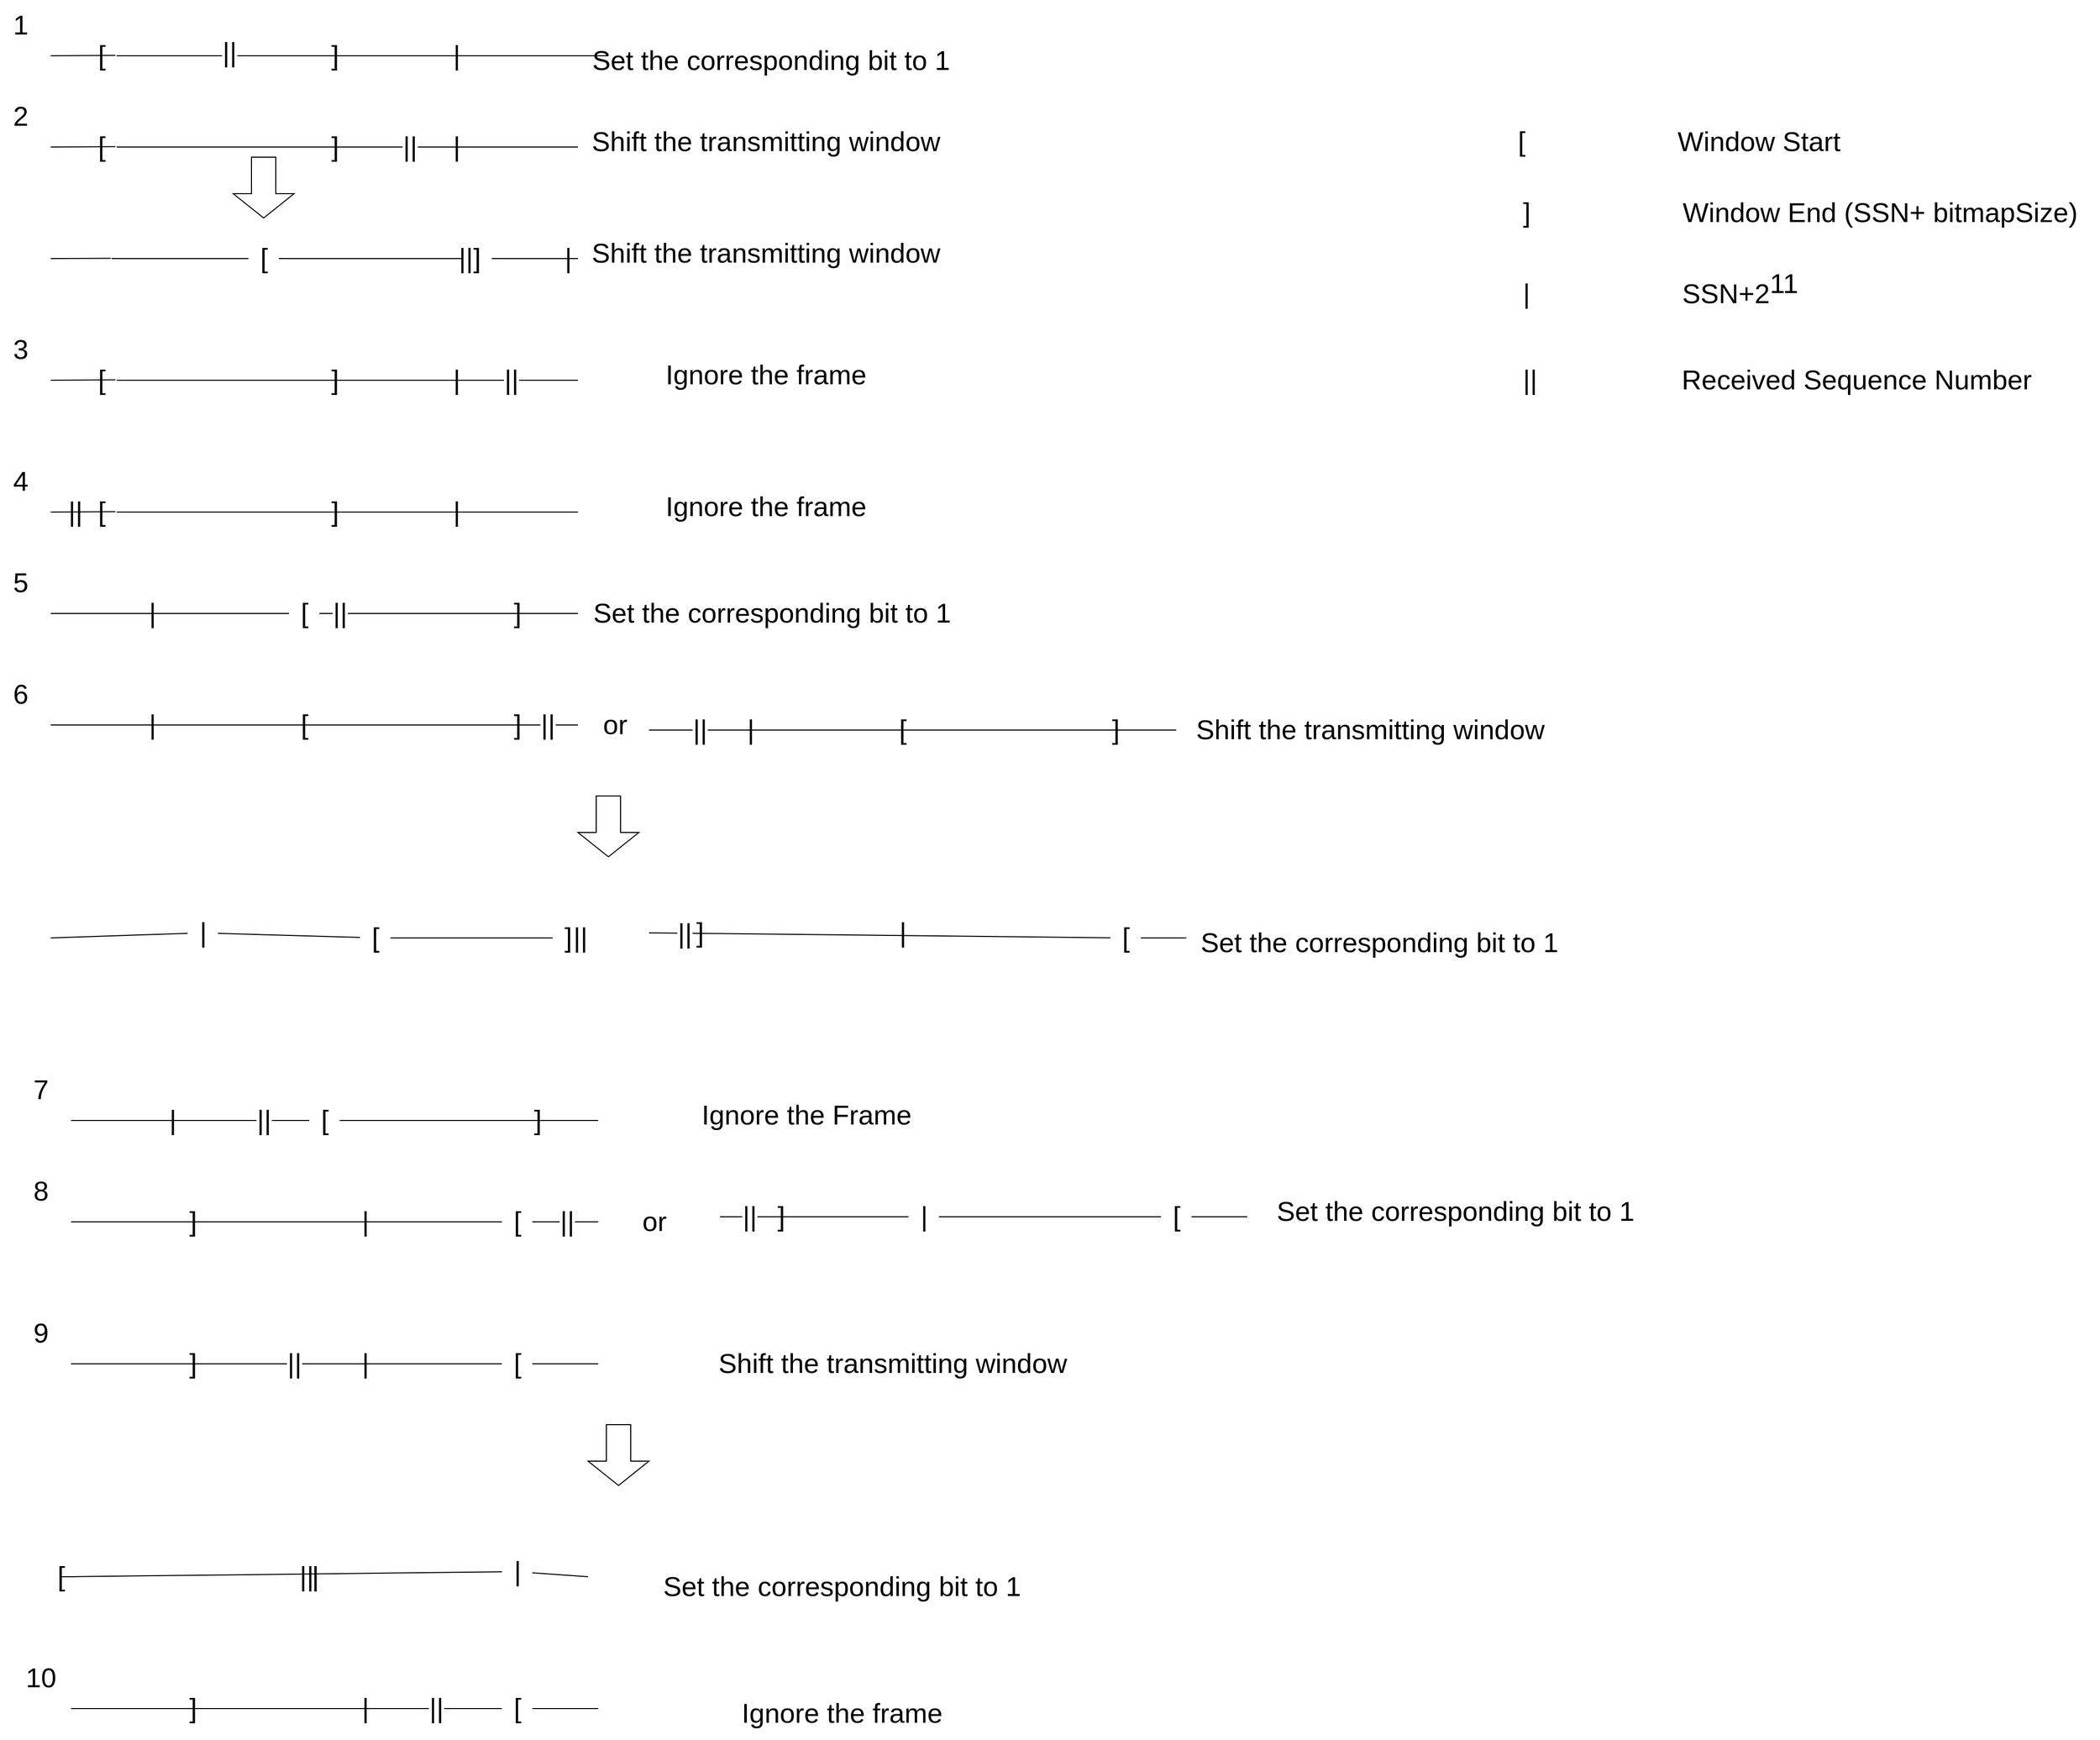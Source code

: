 <mxfile version="20.0.4" type="github">
  <diagram id="QWgBJ8Pvs011CRzcQW75" name="Page-1">
    <mxGraphModel dx="2307" dy="1087" grid="1" gridSize="10" guides="1" tooltips="1" connect="1" arrows="1" fold="1" page="1" pageScale="1" pageWidth="850" pageHeight="1100" math="0" shadow="0">
      <root>
        <mxCell id="0" />
        <mxCell id="1" parent="0" />
        <mxCell id="bYUfwhUWtX8G-qfTAnMk-1" value="" style="endArrow=none;html=1;rounded=0;fontSize=27;fontStyle=0;startArrow=none;" parent="1" source="bYUfwhUWtX8G-qfTAnMk-3" edge="1">
          <mxGeometry width="50" height="50" relative="1" as="geometry">
            <mxPoint x="50" y="80" as="sourcePoint" />
            <mxPoint x="600" y="80" as="targetPoint" />
          </mxGeometry>
        </mxCell>
        <mxCell id="bYUfwhUWtX8G-qfTAnMk-8" value="||" style="edgeLabel;html=1;align=center;verticalAlign=middle;resizable=0;points=[];fontSize=27;fontStyle=0" parent="bYUfwhUWtX8G-qfTAnMk-1" vertex="1" connectable="0">
          <mxGeometry x="-0.544" y="3" relative="1" as="geometry">
            <mxPoint as="offset" />
          </mxGeometry>
        </mxCell>
        <mxCell id="bYUfwhUWtX8G-qfTAnMk-2" value="1" style="text;html=1;align=center;verticalAlign=middle;resizable=0;points=[];autosize=1;strokeColor=none;fillColor=none;fontSize=27;fontStyle=0" parent="1" vertex="1">
          <mxGeometry y="25" width="40" height="50" as="geometry" />
        </mxCell>
        <mxCell id="bYUfwhUWtX8G-qfTAnMk-3" value="&lt;span style=&quot;font-size: 27px;&quot;&gt;[&lt;/span&gt;" style="text;html=1;align=center;verticalAlign=middle;resizable=0;points=[];autosize=1;strokeColor=none;fillColor=none;fontSize=27;fontStyle=0" parent="1" vertex="1">
          <mxGeometry x="85" y="55" width="30" height="50" as="geometry" />
        </mxCell>
        <mxCell id="bYUfwhUWtX8G-qfTAnMk-4" value="" style="endArrow=none;html=1;rounded=0;fontSize=27;fontStyle=0;entryX=0.96;entryY=0.493;entryDx=0;entryDy=0;entryPerimeter=0;" parent="1" target="bYUfwhUWtX8G-qfTAnMk-3" edge="1">
          <mxGeometry width="50" height="50" relative="1" as="geometry">
            <mxPoint x="50" y="80" as="sourcePoint" />
            <mxPoint x="490" y="80" as="targetPoint" />
          </mxGeometry>
        </mxCell>
        <mxCell id="bYUfwhUWtX8G-qfTAnMk-5" value="&lt;span style=&quot;font-size: 27px;&quot;&gt;]&lt;/span&gt;" style="text;html=1;align=center;verticalAlign=middle;resizable=0;points=[];autosize=1;strokeColor=none;fillColor=none;fontSize=27;fontStyle=0" parent="1" vertex="1">
          <mxGeometry x="315" y="55" width="30" height="50" as="geometry" />
        </mxCell>
        <mxCell id="bYUfwhUWtX8G-qfTAnMk-7" value="|" style="text;html=1;align=center;verticalAlign=middle;resizable=0;points=[];autosize=1;strokeColor=none;fillColor=none;fontSize=27;fontStyle=0" parent="1" vertex="1">
          <mxGeometry x="435" y="55" width="30" height="50" as="geometry" />
        </mxCell>
        <mxCell id="bYUfwhUWtX8G-qfTAnMk-10" value="&lt;font style=&quot;font-size: 27px;&quot;&gt;Set the corresponding bit to 1&lt;/font&gt;" style="text;html=1;align=center;verticalAlign=middle;resizable=0;points=[];autosize=1;strokeColor=none;fillColor=none;fontSize=27;fontStyle=0" parent="1" vertex="1">
          <mxGeometry x="570" y="60" width="380" height="50" as="geometry" />
        </mxCell>
        <mxCell id="bYUfwhUWtX8G-qfTAnMk-18" value="" style="endArrow=none;html=1;rounded=0;fontSize=27;fontStyle=0;startArrow=none;" parent="1" source="bYUfwhUWtX8G-qfTAnMk-21" edge="1">
          <mxGeometry width="50" height="50" relative="1" as="geometry">
            <mxPoint x="50" y="170" as="sourcePoint" />
            <mxPoint x="570" y="170" as="targetPoint" />
          </mxGeometry>
        </mxCell>
        <mxCell id="bYUfwhUWtX8G-qfTAnMk-19" value="||" style="edgeLabel;html=1;align=center;verticalAlign=middle;resizable=0;points=[];fontSize=27;fontStyle=0" parent="bYUfwhUWtX8G-qfTAnMk-18" vertex="1" connectable="0">
          <mxGeometry x="-0.544" y="3" relative="1" as="geometry">
            <mxPoint x="185" y="3" as="offset" />
          </mxGeometry>
        </mxCell>
        <mxCell id="bYUfwhUWtX8G-qfTAnMk-20" value="2" style="text;html=1;align=center;verticalAlign=middle;resizable=0;points=[];autosize=1;strokeColor=none;fillColor=none;fontSize=27;fontStyle=0" parent="1" vertex="1">
          <mxGeometry y="115" width="40" height="50" as="geometry" />
        </mxCell>
        <mxCell id="bYUfwhUWtX8G-qfTAnMk-21" value="&lt;span style=&quot;font-size: 27px;&quot;&gt;[&lt;/span&gt;" style="text;html=1;align=center;verticalAlign=middle;resizable=0;points=[];autosize=1;strokeColor=none;fillColor=none;fontSize=27;fontStyle=0" parent="1" vertex="1">
          <mxGeometry x="85" y="145" width="30" height="50" as="geometry" />
        </mxCell>
        <mxCell id="bYUfwhUWtX8G-qfTAnMk-22" value="" style="endArrow=none;html=1;rounded=0;fontSize=27;fontStyle=0;entryX=0.96;entryY=0.493;entryDx=0;entryDy=0;entryPerimeter=0;" parent="1" target="bYUfwhUWtX8G-qfTAnMk-21" edge="1">
          <mxGeometry width="50" height="50" relative="1" as="geometry">
            <mxPoint x="50" y="170" as="sourcePoint" />
            <mxPoint x="490" y="170" as="targetPoint" />
          </mxGeometry>
        </mxCell>
        <mxCell id="bYUfwhUWtX8G-qfTAnMk-23" value="&lt;span style=&quot;font-size: 27px;&quot;&gt;]&lt;/span&gt;" style="text;html=1;align=center;verticalAlign=middle;resizable=0;points=[];autosize=1;strokeColor=none;fillColor=none;fontSize=27;fontStyle=0" parent="1" vertex="1">
          <mxGeometry x="315" y="145" width="30" height="50" as="geometry" />
        </mxCell>
        <mxCell id="bYUfwhUWtX8G-qfTAnMk-24" value="|" style="text;html=1;align=center;verticalAlign=middle;resizable=0;points=[];autosize=1;strokeColor=none;fillColor=none;fontSize=27;fontStyle=0" parent="1" vertex="1">
          <mxGeometry x="435" y="145" width="30" height="50" as="geometry" />
        </mxCell>
        <mxCell id="bYUfwhUWtX8G-qfTAnMk-26" value="Shift the transmitting window" style="text;html=1;align=center;verticalAlign=middle;resizable=0;points=[];autosize=1;strokeColor=none;fillColor=none;fontSize=27;fontStyle=0" parent="1" vertex="1">
          <mxGeometry x="570" y="140" width="370" height="50" as="geometry" />
        </mxCell>
        <mxCell id="bYUfwhUWtX8G-qfTAnMk-44" value="" style="endArrow=none;html=1;rounded=0;fontSize=27;fontStyle=0;startArrow=none;" parent="1" source="bYUfwhUWtX8G-qfTAnMk-48" edge="1">
          <mxGeometry width="50" height="50" relative="1" as="geometry">
            <mxPoint x="110" y="280" as="sourcePoint" />
            <mxPoint x="570" y="280" as="targetPoint" />
          </mxGeometry>
        </mxCell>
        <mxCell id="bYUfwhUWtX8G-qfTAnMk-47" value="" style="endArrow=none;html=1;rounded=0;fontSize=27;fontStyle=0;entryX=0.96;entryY=0.493;entryDx=0;entryDy=0;entryPerimeter=0;" parent="1" edge="1">
          <mxGeometry width="50" height="50" relative="1" as="geometry">
            <mxPoint x="50" y="280" as="sourcePoint" />
            <mxPoint x="109.2" y="279.79" as="targetPoint" />
          </mxGeometry>
        </mxCell>
        <mxCell id="bYUfwhUWtX8G-qfTAnMk-49" value="|" style="text;html=1;align=center;verticalAlign=middle;resizable=0;points=[];autosize=1;strokeColor=none;fillColor=none;fontSize=27;fontStyle=0" parent="1" vertex="1">
          <mxGeometry x="545" y="255" width="30" height="50" as="geometry" />
        </mxCell>
        <mxCell id="bYUfwhUWtX8G-qfTAnMk-50" value="Shift the transmitting window" style="text;html=1;align=center;verticalAlign=middle;resizable=0;points=[];autosize=1;strokeColor=none;fillColor=none;fontSize=27;fontStyle=0" parent="1" vertex="1">
          <mxGeometry x="570" y="250" width="370" height="50" as="geometry" />
        </mxCell>
        <mxCell id="bYUfwhUWtX8G-qfTAnMk-51" value="" style="shape=singleArrow;whiteSpace=wrap;html=1;arrowWidth=0.4;arrowSize=0.4;fontSize=27;rotation=90;fontStyle=0" parent="1" vertex="1">
          <mxGeometry x="230" y="180" width="60" height="60" as="geometry" />
        </mxCell>
        <mxCell id="bYUfwhUWtX8G-qfTAnMk-52" value="&lt;span style=&quot;font-size: 27px;&quot;&gt;[&lt;/span&gt;" style="text;html=1;align=center;verticalAlign=middle;resizable=0;points=[];autosize=1;strokeColor=none;fillColor=none;fontSize=27;fontStyle=0" parent="1" vertex="1">
          <mxGeometry x="245" y="255" width="30" height="50" as="geometry" />
        </mxCell>
        <mxCell id="bYUfwhUWtX8G-qfTAnMk-53" value="" style="endArrow=none;html=1;rounded=0;fontSize=27;fontStyle=0;startArrow=none;" parent="1" target="bYUfwhUWtX8G-qfTAnMk-52" edge="1">
          <mxGeometry width="50" height="50" relative="1" as="geometry">
            <mxPoint x="110" y="280" as="sourcePoint" />
            <mxPoint x="570" y="280" as="targetPoint" />
          </mxGeometry>
        </mxCell>
        <mxCell id="bYUfwhUWtX8G-qfTAnMk-54" value="||" style="edgeLabel;html=1;align=center;verticalAlign=middle;resizable=0;points=[];fontSize=27;fontStyle=0" parent="bYUfwhUWtX8G-qfTAnMk-53" vertex="1" connectable="0">
          <mxGeometry x="-0.544" y="3" relative="1" as="geometry">
            <mxPoint x="318" y="3" as="offset" />
          </mxGeometry>
        </mxCell>
        <mxCell id="bYUfwhUWtX8G-qfTAnMk-48" value="&lt;span style=&quot;font-size: 27px;&quot;&gt;]&lt;/span&gt;" style="text;html=1;align=center;verticalAlign=middle;resizable=0;points=[];autosize=1;strokeColor=none;fillColor=none;fontSize=27;fontStyle=0" parent="1" vertex="1">
          <mxGeometry x="455" y="255" width="30" height="50" as="geometry" />
        </mxCell>
        <mxCell id="bYUfwhUWtX8G-qfTAnMk-55" value="" style="endArrow=none;html=1;rounded=0;fontSize=27;fontStyle=0;startArrow=none;" parent="1" source="bYUfwhUWtX8G-qfTAnMk-52" target="bYUfwhUWtX8G-qfTAnMk-48" edge="1">
          <mxGeometry width="50" height="50" relative="1" as="geometry">
            <mxPoint x="270" y="280" as="sourcePoint" />
            <mxPoint x="570" y="280" as="targetPoint" />
          </mxGeometry>
        </mxCell>
        <mxCell id="bYUfwhUWtX8G-qfTAnMk-64" value="" style="endArrow=none;html=1;rounded=0;fontSize=27;fontStyle=0;startArrow=none;" parent="1" source="bYUfwhUWtX8G-qfTAnMk-67" edge="1">
          <mxGeometry width="50" height="50" relative="1" as="geometry">
            <mxPoint x="50" y="400" as="sourcePoint" />
            <mxPoint x="570" y="400" as="targetPoint" />
          </mxGeometry>
        </mxCell>
        <mxCell id="bYUfwhUWtX8G-qfTAnMk-65" value="||" style="edgeLabel;html=1;align=center;verticalAlign=middle;resizable=0;points=[];fontSize=27;fontStyle=0" parent="bYUfwhUWtX8G-qfTAnMk-64" vertex="1" connectable="0">
          <mxGeometry x="-0.544" y="3" relative="1" as="geometry">
            <mxPoint x="285" y="3" as="offset" />
          </mxGeometry>
        </mxCell>
        <mxCell id="bYUfwhUWtX8G-qfTAnMk-66" value="3" style="text;html=1;align=center;verticalAlign=middle;resizable=0;points=[];autosize=1;strokeColor=none;fillColor=none;fontSize=27;fontStyle=0" parent="1" vertex="1">
          <mxGeometry y="345" width="40" height="50" as="geometry" />
        </mxCell>
        <mxCell id="bYUfwhUWtX8G-qfTAnMk-67" value="&lt;span style=&quot;font-size: 27px;&quot;&gt;[&lt;/span&gt;" style="text;html=1;align=center;verticalAlign=middle;resizable=0;points=[];autosize=1;strokeColor=none;fillColor=none;fontSize=27;fontStyle=0" parent="1" vertex="1">
          <mxGeometry x="85" y="375" width="30" height="50" as="geometry" />
        </mxCell>
        <mxCell id="bYUfwhUWtX8G-qfTAnMk-68" value="" style="endArrow=none;html=1;rounded=0;fontSize=27;fontStyle=0;entryX=0.96;entryY=0.493;entryDx=0;entryDy=0;entryPerimeter=0;" parent="1" target="bYUfwhUWtX8G-qfTAnMk-67" edge="1">
          <mxGeometry width="50" height="50" relative="1" as="geometry">
            <mxPoint x="50" y="400" as="sourcePoint" />
            <mxPoint x="490" y="400" as="targetPoint" />
          </mxGeometry>
        </mxCell>
        <mxCell id="bYUfwhUWtX8G-qfTAnMk-69" value="&lt;span style=&quot;font-size: 27px;&quot;&gt;]&lt;/span&gt;" style="text;html=1;align=center;verticalAlign=middle;resizable=0;points=[];autosize=1;strokeColor=none;fillColor=none;fontSize=27;fontStyle=0" parent="1" vertex="1">
          <mxGeometry x="315" y="375" width="30" height="50" as="geometry" />
        </mxCell>
        <mxCell id="bYUfwhUWtX8G-qfTAnMk-70" value="|" style="text;html=1;align=center;verticalAlign=middle;resizable=0;points=[];autosize=1;strokeColor=none;fillColor=none;fontSize=27;fontStyle=0" parent="1" vertex="1">
          <mxGeometry x="435" y="375" width="30" height="50" as="geometry" />
        </mxCell>
        <mxCell id="bYUfwhUWtX8G-qfTAnMk-71" value="Ignore the frame" style="text;html=1;align=center;verticalAlign=middle;resizable=0;points=[];autosize=1;strokeColor=none;fillColor=none;fontSize=27;fontStyle=0" parent="1" vertex="1">
          <mxGeometry x="645" y="370" width="220" height="50" as="geometry" />
        </mxCell>
        <mxCell id="bYUfwhUWtX8G-qfTAnMk-80" value="" style="endArrow=none;html=1;rounded=0;fontSize=27;fontStyle=0;startArrow=none;" parent="1" source="bYUfwhUWtX8G-qfTAnMk-83" edge="1">
          <mxGeometry width="50" height="50" relative="1" as="geometry">
            <mxPoint x="50" y="530" as="sourcePoint" />
            <mxPoint x="570" y="530" as="targetPoint" />
          </mxGeometry>
        </mxCell>
        <mxCell id="bYUfwhUWtX8G-qfTAnMk-81" value="||" style="edgeLabel;html=1;align=center;verticalAlign=middle;resizable=0;points=[];fontSize=27;fontStyle=0" parent="bYUfwhUWtX8G-qfTAnMk-80" vertex="1" connectable="0">
          <mxGeometry x="-0.544" y="3" relative="1" as="geometry">
            <mxPoint x="-145" y="3" as="offset" />
          </mxGeometry>
        </mxCell>
        <mxCell id="bYUfwhUWtX8G-qfTAnMk-82" value="4" style="text;html=1;align=center;verticalAlign=middle;resizable=0;points=[];autosize=1;strokeColor=none;fillColor=none;fontSize=27;fontStyle=0" parent="1" vertex="1">
          <mxGeometry y="475" width="40" height="50" as="geometry" />
        </mxCell>
        <mxCell id="bYUfwhUWtX8G-qfTAnMk-83" value="&lt;span style=&quot;font-size: 27px;&quot;&gt;[&lt;/span&gt;" style="text;html=1;align=center;verticalAlign=middle;resizable=0;points=[];autosize=1;strokeColor=none;fillColor=none;fontSize=27;fontStyle=0" parent="1" vertex="1">
          <mxGeometry x="85" y="505" width="30" height="50" as="geometry" />
        </mxCell>
        <mxCell id="bYUfwhUWtX8G-qfTAnMk-84" value="" style="endArrow=none;html=1;rounded=0;fontSize=27;fontStyle=0;entryX=0.96;entryY=0.493;entryDx=0;entryDy=0;entryPerimeter=0;" parent="1" target="bYUfwhUWtX8G-qfTAnMk-83" edge="1">
          <mxGeometry width="50" height="50" relative="1" as="geometry">
            <mxPoint x="50" y="530" as="sourcePoint" />
            <mxPoint x="490" y="530" as="targetPoint" />
          </mxGeometry>
        </mxCell>
        <mxCell id="bYUfwhUWtX8G-qfTAnMk-85" value="&lt;span style=&quot;font-size: 27px;&quot;&gt;]&lt;/span&gt;" style="text;html=1;align=center;verticalAlign=middle;resizable=0;points=[];autosize=1;strokeColor=none;fillColor=none;fontSize=27;fontStyle=0" parent="1" vertex="1">
          <mxGeometry x="315" y="505" width="30" height="50" as="geometry" />
        </mxCell>
        <mxCell id="bYUfwhUWtX8G-qfTAnMk-86" value="|" style="text;html=1;align=center;verticalAlign=middle;resizable=0;points=[];autosize=1;strokeColor=none;fillColor=none;fontSize=27;fontStyle=0" parent="1" vertex="1">
          <mxGeometry x="435" y="505" width="30" height="50" as="geometry" />
        </mxCell>
        <mxCell id="bYUfwhUWtX8G-qfTAnMk-87" value="Ignore the frame" style="text;html=1;align=center;verticalAlign=middle;resizable=0;points=[];autosize=1;strokeColor=none;fillColor=none;fontSize=27;fontStyle=0" parent="1" vertex="1">
          <mxGeometry x="645" y="500" width="220" height="50" as="geometry" />
        </mxCell>
        <mxCell id="bYUfwhUWtX8G-qfTAnMk-95" value="" style="endArrow=none;html=1;rounded=0;fontSize=27;fontStyle=0;startArrow=none;" parent="1" source="bYUfwhUWtX8G-qfTAnMk-98" edge="1">
          <mxGeometry width="50" height="50" relative="1" as="geometry">
            <mxPoint x="50" y="630" as="sourcePoint" />
            <mxPoint x="570" y="630" as="targetPoint" />
          </mxGeometry>
        </mxCell>
        <mxCell id="bYUfwhUWtX8G-qfTAnMk-97" value="5" style="text;html=1;align=center;verticalAlign=middle;resizable=0;points=[];autosize=1;strokeColor=none;fillColor=none;fontSize=27;fontStyle=0" parent="1" vertex="1">
          <mxGeometry y="575" width="40" height="50" as="geometry" />
        </mxCell>
        <mxCell id="bYUfwhUWtX8G-qfTAnMk-100" value="&lt;span style=&quot;font-size: 27px;&quot;&gt;]&lt;/span&gt;" style="text;html=1;align=center;verticalAlign=middle;resizable=0;points=[];autosize=1;strokeColor=none;fillColor=none;fontSize=27;fontStyle=0" parent="1" vertex="1">
          <mxGeometry x="495" y="605" width="30" height="50" as="geometry" />
        </mxCell>
        <mxCell id="bYUfwhUWtX8G-qfTAnMk-101" value="|" style="text;html=1;align=center;verticalAlign=middle;resizable=0;points=[];autosize=1;strokeColor=none;fillColor=none;fontSize=27;fontStyle=0" parent="1" vertex="1">
          <mxGeometry x="135" y="605" width="30" height="50" as="geometry" />
        </mxCell>
        <mxCell id="bYUfwhUWtX8G-qfTAnMk-103" value="Set the corresponding bit to 1" style="text;html=1;align=center;verticalAlign=middle;resizable=0;points=[];autosize=1;strokeColor=none;fillColor=none;fontSize=27;fontStyle=0" parent="1" vertex="1">
          <mxGeometry x="571" y="605" width="380" height="50" as="geometry" />
        </mxCell>
        <mxCell id="bYUfwhUWtX8G-qfTAnMk-108" value="" style="endArrow=none;html=1;rounded=0;fontSize=27;fontStyle=0;startArrow=none;" parent="1" edge="1">
          <mxGeometry width="50" height="50" relative="1" as="geometry">
            <mxPoint x="50" y="740.0" as="sourcePoint" />
            <mxPoint x="570" y="740.0" as="targetPoint" />
          </mxGeometry>
        </mxCell>
        <mxCell id="bYUfwhUWtX8G-qfTAnMk-109" value="||" style="edgeLabel;html=1;align=center;verticalAlign=middle;resizable=0;points=[];fontSize=27;fontStyle=0" parent="bYUfwhUWtX8G-qfTAnMk-108" vertex="1" connectable="0">
          <mxGeometry x="-0.544" y="3" relative="1" as="geometry">
            <mxPoint x="371" y="3" as="offset" />
          </mxGeometry>
        </mxCell>
        <mxCell id="bYUfwhUWtX8G-qfTAnMk-110" value="6" style="text;html=1;align=center;verticalAlign=middle;resizable=0;points=[];autosize=1;strokeColor=none;fillColor=none;fontSize=27;fontStyle=0" parent="1" vertex="1">
          <mxGeometry y="685" width="40" height="50" as="geometry" />
        </mxCell>
        <mxCell id="bYUfwhUWtX8G-qfTAnMk-111" value="&lt;span style=&quot;font-size: 27px;&quot;&gt;[&lt;/span&gt;" style="text;html=1;align=center;verticalAlign=middle;resizable=0;points=[];autosize=1;strokeColor=none;fillColor=none;fontSize=27;fontStyle=0" parent="1" vertex="1">
          <mxGeometry x="285" y="715" width="30" height="50" as="geometry" />
        </mxCell>
        <mxCell id="bYUfwhUWtX8G-qfTAnMk-112" value="&lt;span style=&quot;font-size: 27px;&quot;&gt;]&lt;/span&gt;" style="text;html=1;align=center;verticalAlign=middle;resizable=0;points=[];autosize=1;strokeColor=none;fillColor=none;fontSize=27;fontStyle=0" parent="1" vertex="1">
          <mxGeometry x="495" y="715" width="30" height="50" as="geometry" />
        </mxCell>
        <mxCell id="bYUfwhUWtX8G-qfTAnMk-113" value="|" style="text;html=1;align=center;verticalAlign=middle;resizable=0;points=[];autosize=1;strokeColor=none;fillColor=none;fontSize=27;fontStyle=0" parent="1" vertex="1">
          <mxGeometry x="135" y="715" width="30" height="50" as="geometry" />
        </mxCell>
        <mxCell id="bYUfwhUWtX8G-qfTAnMk-115" value="or&amp;nbsp;" style="text;html=1;align=center;verticalAlign=middle;resizable=0;points=[];autosize=1;strokeColor=none;fillColor=none;fontSize=27;fontStyle=0" parent="1" vertex="1">
          <mxGeometry x="580" y="715" width="60" height="50" as="geometry" />
        </mxCell>
        <mxCell id="bYUfwhUWtX8G-qfTAnMk-123" value="" style="endArrow=none;html=1;rounded=0;fontSize=27;fontStyle=0;startArrow=none;" parent="1" edge="1">
          <mxGeometry width="50" height="50" relative="1" as="geometry">
            <mxPoint x="640" y="745.0" as="sourcePoint" />
            <mxPoint x="1160" y="745.0" as="targetPoint" />
          </mxGeometry>
        </mxCell>
        <mxCell id="bYUfwhUWtX8G-qfTAnMk-124" value="||" style="edgeLabel;html=1;align=center;verticalAlign=middle;resizable=0;points=[];fontSize=27;fontStyle=0" parent="bYUfwhUWtX8G-qfTAnMk-123" vertex="1" connectable="0">
          <mxGeometry x="-0.544" y="3" relative="1" as="geometry">
            <mxPoint x="-69" y="3" as="offset" />
          </mxGeometry>
        </mxCell>
        <mxCell id="bYUfwhUWtX8G-qfTAnMk-126" value="&lt;span style=&quot;font-size: 27px;&quot;&gt;[&lt;/span&gt;" style="text;html=1;align=center;verticalAlign=middle;resizable=0;points=[];autosize=1;strokeColor=none;fillColor=none;fontSize=27;fontStyle=0" parent="1" vertex="1">
          <mxGeometry x="875" y="720" width="30" height="50" as="geometry" />
        </mxCell>
        <mxCell id="bYUfwhUWtX8G-qfTAnMk-127" value="&lt;span style=&quot;font-size: 27px;&quot;&gt;]&lt;/span&gt;" style="text;html=1;align=center;verticalAlign=middle;resizable=0;points=[];autosize=1;strokeColor=none;fillColor=none;fontSize=27;fontStyle=0" parent="1" vertex="1">
          <mxGeometry x="1085" y="720" width="30" height="50" as="geometry" />
        </mxCell>
        <mxCell id="bYUfwhUWtX8G-qfTAnMk-128" value="|" style="text;html=1;align=center;verticalAlign=middle;resizable=0;points=[];autosize=1;strokeColor=none;fillColor=none;fontSize=27;fontStyle=0" parent="1" vertex="1">
          <mxGeometry x="725" y="720" width="30" height="50" as="geometry" />
        </mxCell>
        <mxCell id="bYUfwhUWtX8G-qfTAnMk-129" value="Shift the transmitting window" style="text;html=1;align=center;verticalAlign=middle;resizable=0;points=[];autosize=1;strokeColor=none;fillColor=none;fontSize=27;fontStyle=0" parent="1" vertex="1">
          <mxGeometry x="1166" y="720" width="370" height="50" as="geometry" />
        </mxCell>
        <mxCell id="bYUfwhUWtX8G-qfTAnMk-98" value="&lt;span style=&quot;font-size: 27px;&quot;&gt;[&lt;/span&gt;" style="text;html=1;align=center;verticalAlign=middle;resizable=0;points=[];autosize=1;strokeColor=none;fillColor=none;fontSize=27;fontStyle=0" parent="1" vertex="1">
          <mxGeometry x="285" y="605" width="30" height="50" as="geometry" />
        </mxCell>
        <mxCell id="bYUfwhUWtX8G-qfTAnMk-132" value="" style="endArrow=none;html=1;rounded=0;fontSize=27;fontStyle=0;startArrow=none;" parent="1" target="bYUfwhUWtX8G-qfTAnMk-98" edge="1">
          <mxGeometry width="50" height="50" relative="1" as="geometry">
            <mxPoint x="50" y="630.0" as="sourcePoint" />
            <mxPoint x="570" y="630.0" as="targetPoint" />
          </mxGeometry>
        </mxCell>
        <mxCell id="bYUfwhUWtX8G-qfTAnMk-133" value="||" style="edgeLabel;html=1;align=center;verticalAlign=middle;resizable=0;points=[];fontSize=27;fontStyle=0" parent="bYUfwhUWtX8G-qfTAnMk-132" vertex="1" connectable="0">
          <mxGeometry x="-0.544" y="3" relative="1" as="geometry">
            <mxPoint x="231" y="3" as="offset" />
          </mxGeometry>
        </mxCell>
        <mxCell id="bYUfwhUWtX8G-qfTAnMk-134" value="" style="shape=singleArrow;whiteSpace=wrap;html=1;arrowWidth=0.4;arrowSize=0.4;fontSize=27;rotation=90;fontStyle=0" parent="1" vertex="1">
          <mxGeometry x="570" y="810" width="60" height="60" as="geometry" />
        </mxCell>
        <mxCell id="bYUfwhUWtX8G-qfTAnMk-135" value="" style="endArrow=none;html=1;rounded=0;fontSize=27;fontStyle=0;startArrow=none;" parent="1" source="bYUfwhUWtX8G-qfTAnMk-138" edge="1">
          <mxGeometry width="50" height="50" relative="1" as="geometry">
            <mxPoint x="50" y="950.0" as="sourcePoint" />
            <mxPoint x="570" y="950.0" as="targetPoint" />
          </mxGeometry>
        </mxCell>
        <mxCell id="bYUfwhUWtX8G-qfTAnMk-139" value="|" style="text;html=1;align=center;verticalAlign=middle;resizable=0;points=[];autosize=1;strokeColor=none;fillColor=none;fontSize=27;fontStyle=0" parent="1" vertex="1">
          <mxGeometry x="185" y="920" width="30" height="50" as="geometry" />
        </mxCell>
        <mxCell id="bYUfwhUWtX8G-qfTAnMk-140" value="" style="endArrow=none;html=1;rounded=0;fontSize=27;fontStyle=0;startArrow=none;" parent="1" target="bYUfwhUWtX8G-qfTAnMk-139" edge="1">
          <mxGeometry width="50" height="50" relative="1" as="geometry">
            <mxPoint x="50" y="950.0" as="sourcePoint" />
            <mxPoint x="570" y="950.0" as="targetPoint" />
          </mxGeometry>
        </mxCell>
        <mxCell id="bYUfwhUWtX8G-qfTAnMk-141" value="||" style="edgeLabel;html=1;align=center;verticalAlign=middle;resizable=0;points=[];fontSize=27;fontStyle=0" parent="bYUfwhUWtX8G-qfTAnMk-140" vertex="1" connectable="0">
          <mxGeometry x="-0.544" y="3" relative="1" as="geometry">
            <mxPoint x="491" y="4" as="offset" />
          </mxGeometry>
        </mxCell>
        <mxCell id="bYUfwhUWtX8G-qfTAnMk-137" value="&lt;span style=&quot;font-size: 27px;&quot;&gt;[&lt;/span&gt;" style="text;html=1;align=center;verticalAlign=middle;resizable=0;points=[];autosize=1;strokeColor=none;fillColor=none;fontSize=27;fontStyle=0" parent="1" vertex="1">
          <mxGeometry x="355" y="925" width="30" height="50" as="geometry" />
        </mxCell>
        <mxCell id="bYUfwhUWtX8G-qfTAnMk-145" value="" style="endArrow=none;html=1;rounded=0;fontSize=27;fontStyle=0;startArrow=none;" parent="1" source="bYUfwhUWtX8G-qfTAnMk-139" target="bYUfwhUWtX8G-qfTAnMk-137" edge="1">
          <mxGeometry width="50" height="50" relative="1" as="geometry">
            <mxPoint x="110" y="945.106" as="sourcePoint" />
            <mxPoint x="570" y="950.0" as="targetPoint" />
          </mxGeometry>
        </mxCell>
        <mxCell id="bYUfwhUWtX8G-qfTAnMk-138" value="&lt;span style=&quot;font-size: 27px;&quot;&gt;]&lt;/span&gt;" style="text;html=1;align=center;verticalAlign=middle;resizable=0;points=[];autosize=1;strokeColor=none;fillColor=none;fontSize=27;fontStyle=0" parent="1" vertex="1">
          <mxGeometry x="545" y="925" width="30" height="50" as="geometry" />
        </mxCell>
        <mxCell id="bYUfwhUWtX8G-qfTAnMk-146" value="" style="endArrow=none;html=1;rounded=0;fontSize=27;fontStyle=0;startArrow=none;" parent="1" source="bYUfwhUWtX8G-qfTAnMk-137" target="bYUfwhUWtX8G-qfTAnMk-138" edge="1">
          <mxGeometry width="50" height="50" relative="1" as="geometry">
            <mxPoint x="380" y="950.0" as="sourcePoint" />
            <mxPoint x="570" y="950.0" as="targetPoint" />
          </mxGeometry>
        </mxCell>
        <mxCell id="bYUfwhUWtX8G-qfTAnMk-148" value="" style="endArrow=none;html=1;rounded=0;fontSize=27;fontStyle=0;startArrow=none;" parent="1" source="bYUfwhUWtX8G-qfTAnMk-150" edge="1">
          <mxGeometry width="50" height="50" relative="1" as="geometry">
            <mxPoint x="640" y="945.0" as="sourcePoint" />
            <mxPoint x="1170" y="950" as="targetPoint" />
          </mxGeometry>
        </mxCell>
        <mxCell id="bYUfwhUWtX8G-qfTAnMk-151" value="&lt;span style=&quot;font-size: 27px;&quot;&gt;]&lt;/span&gt;" style="text;html=1;align=center;verticalAlign=middle;resizable=0;points=[];autosize=1;strokeColor=none;fillColor=none;fontSize=27;fontStyle=0" parent="1" vertex="1">
          <mxGeometry x="675" y="920" width="30" height="50" as="geometry" />
        </mxCell>
        <mxCell id="bYUfwhUWtX8G-qfTAnMk-152" value="|" style="text;html=1;align=center;verticalAlign=middle;resizable=0;points=[];autosize=1;strokeColor=none;fillColor=none;fontSize=27;fontStyle=0" parent="1" vertex="1">
          <mxGeometry x="875" y="920" width="30" height="50" as="geometry" />
        </mxCell>
        <mxCell id="bYUfwhUWtX8G-qfTAnMk-150" value="&lt;span style=&quot;font-size: 27px;&quot;&gt;[&lt;/span&gt;" style="text;html=1;align=center;verticalAlign=middle;resizable=0;points=[];autosize=1;strokeColor=none;fillColor=none;fontSize=27;fontStyle=0" parent="1" vertex="1">
          <mxGeometry x="1095" y="925" width="30" height="50" as="geometry" />
        </mxCell>
        <mxCell id="bYUfwhUWtX8G-qfTAnMk-153" value="" style="endArrow=none;html=1;rounded=0;fontSize=27;fontStyle=0;startArrow=none;" parent="1" target="bYUfwhUWtX8G-qfTAnMk-150" edge="1">
          <mxGeometry width="50" height="50" relative="1" as="geometry">
            <mxPoint x="640" y="945.0" as="sourcePoint" />
            <mxPoint x="1160" y="945.0" as="targetPoint" />
          </mxGeometry>
        </mxCell>
        <mxCell id="bYUfwhUWtX8G-qfTAnMk-154" value="||" style="edgeLabel;html=1;align=center;verticalAlign=middle;resizable=0;points=[];fontSize=27;fontStyle=0" parent="bYUfwhUWtX8G-qfTAnMk-153" vertex="1" connectable="0">
          <mxGeometry x="-0.544" y="3" relative="1" as="geometry">
            <mxPoint x="-69" y="3" as="offset" />
          </mxGeometry>
        </mxCell>
        <mxCell id="bYUfwhUWtX8G-qfTAnMk-162" value="Set the corresponding bit to 1" style="text;html=1;align=center;verticalAlign=middle;resizable=0;points=[];autosize=1;strokeColor=none;fillColor=none;fontSize=27;fontStyle=0" parent="1" vertex="1">
          <mxGeometry x="1170" y="930" width="380" height="50" as="geometry" />
        </mxCell>
        <mxCell id="bYUfwhUWtX8G-qfTAnMk-167" value="" style="endArrow=none;html=1;rounded=0;fontSize=27;fontStyle=0;startArrow=none;" parent="1" source="bYUfwhUWtX8G-qfTAnMk-172" edge="1">
          <mxGeometry width="50" height="50" relative="1" as="geometry">
            <mxPoint x="70" y="1130" as="sourcePoint" />
            <mxPoint x="590" y="1130" as="targetPoint" />
          </mxGeometry>
        </mxCell>
        <mxCell id="bYUfwhUWtX8G-qfTAnMk-168" value="7" style="text;html=1;align=center;verticalAlign=middle;resizable=0;points=[];autosize=1;strokeColor=none;fillColor=none;fontSize=27;fontStyle=0" parent="1" vertex="1">
          <mxGeometry x="20" y="1075" width="40" height="50" as="geometry" />
        </mxCell>
        <mxCell id="bYUfwhUWtX8G-qfTAnMk-169" value="&lt;span style=&quot;font-size: 27px;&quot;&gt;]&lt;/span&gt;" style="text;html=1;align=center;verticalAlign=middle;resizable=0;points=[];autosize=1;strokeColor=none;fillColor=none;fontSize=27;fontStyle=0" parent="1" vertex="1">
          <mxGeometry x="515" y="1105" width="30" height="50" as="geometry" />
        </mxCell>
        <mxCell id="bYUfwhUWtX8G-qfTAnMk-170" value="|" style="text;html=1;align=center;verticalAlign=middle;resizable=0;points=[];autosize=1;strokeColor=none;fillColor=none;fontSize=27;fontStyle=0" parent="1" vertex="1">
          <mxGeometry x="155" y="1105" width="30" height="50" as="geometry" />
        </mxCell>
        <mxCell id="bYUfwhUWtX8G-qfTAnMk-171" value="Ignore the Frame" style="text;html=1;align=center;verticalAlign=middle;resizable=0;points=[];autosize=1;strokeColor=none;fillColor=none;fontSize=27;fontStyle=0" parent="1" vertex="1">
          <mxGeometry x="680" y="1100" width="230" height="50" as="geometry" />
        </mxCell>
        <mxCell id="bYUfwhUWtX8G-qfTAnMk-172" value="&lt;span style=&quot;font-size: 27px;&quot;&gt;[&lt;/span&gt;" style="text;html=1;align=center;verticalAlign=middle;resizable=0;points=[];autosize=1;strokeColor=none;fillColor=none;fontSize=27;fontStyle=0" parent="1" vertex="1">
          <mxGeometry x="305" y="1105" width="30" height="50" as="geometry" />
        </mxCell>
        <mxCell id="bYUfwhUWtX8G-qfTAnMk-173" value="" style="endArrow=none;html=1;rounded=0;fontSize=27;fontStyle=0;startArrow=none;" parent="1" target="bYUfwhUWtX8G-qfTAnMk-172" edge="1">
          <mxGeometry width="50" height="50" relative="1" as="geometry">
            <mxPoint x="70" y="1130.0" as="sourcePoint" />
            <mxPoint x="590" y="1130.0" as="targetPoint" />
          </mxGeometry>
        </mxCell>
        <mxCell id="bYUfwhUWtX8G-qfTAnMk-174" value="||" style="edgeLabel;html=1;align=center;verticalAlign=middle;resizable=0;points=[];fontSize=27;fontStyle=0" parent="bYUfwhUWtX8G-qfTAnMk-173" vertex="1" connectable="0">
          <mxGeometry x="-0.544" y="3" relative="1" as="geometry">
            <mxPoint x="136" y="3" as="offset" />
          </mxGeometry>
        </mxCell>
        <mxCell id="bYUfwhUWtX8G-qfTAnMk-175" value="" style="endArrow=none;html=1;rounded=0;fontSize=27;fontStyle=0;startArrow=none;" parent="1" source="bYUfwhUWtX8G-qfTAnMk-180" edge="1">
          <mxGeometry width="50" height="50" relative="1" as="geometry">
            <mxPoint x="70" y="1230" as="sourcePoint" />
            <mxPoint x="590" y="1230.0" as="targetPoint" />
          </mxGeometry>
        </mxCell>
        <mxCell id="bYUfwhUWtX8G-qfTAnMk-176" value="8" style="text;html=1;align=center;verticalAlign=middle;resizable=0;points=[];autosize=1;strokeColor=none;fillColor=none;fontSize=27;fontStyle=0" parent="1" vertex="1">
          <mxGeometry x="20" y="1175" width="40" height="50" as="geometry" />
        </mxCell>
        <mxCell id="bYUfwhUWtX8G-qfTAnMk-177" value="&lt;span style=&quot;font-size: 27px;&quot;&gt;]&lt;/span&gt;" style="text;html=1;align=center;verticalAlign=middle;resizable=0;points=[];autosize=1;strokeColor=none;fillColor=none;fontSize=27;fontStyle=0" parent="1" vertex="1">
          <mxGeometry x="175" y="1205" width="30" height="50" as="geometry" />
        </mxCell>
        <mxCell id="bYUfwhUWtX8G-qfTAnMk-178" value="|" style="text;html=1;align=center;verticalAlign=middle;resizable=0;points=[];autosize=1;strokeColor=none;fillColor=none;fontSize=27;fontStyle=0" parent="1" vertex="1">
          <mxGeometry x="345" y="1205" width="30" height="50" as="geometry" />
        </mxCell>
        <mxCell id="bYUfwhUWtX8G-qfTAnMk-180" value="&lt;span style=&quot;font-size: 27px;&quot;&gt;[&lt;/span&gt;" style="text;html=1;align=center;verticalAlign=middle;resizable=0;points=[];autosize=1;strokeColor=none;fillColor=none;fontSize=27;fontStyle=0" parent="1" vertex="1">
          <mxGeometry x="495" y="1205" width="30" height="50" as="geometry" />
        </mxCell>
        <mxCell id="bYUfwhUWtX8G-qfTAnMk-181" value="" style="endArrow=none;html=1;rounded=0;fontSize=27;fontStyle=0;startArrow=none;" parent="1" target="bYUfwhUWtX8G-qfTAnMk-180" edge="1">
          <mxGeometry width="50" height="50" relative="1" as="geometry">
            <mxPoint x="70" y="1230.0" as="sourcePoint" />
            <mxPoint x="590" y="1230.0" as="targetPoint" />
          </mxGeometry>
        </mxCell>
        <mxCell id="bYUfwhUWtX8G-qfTAnMk-182" value="||" style="edgeLabel;html=1;align=center;verticalAlign=middle;resizable=0;points=[];fontSize=27;fontStyle=0" parent="bYUfwhUWtX8G-qfTAnMk-181" vertex="1" connectable="0">
          <mxGeometry x="-0.544" y="3" relative="1" as="geometry">
            <mxPoint x="392" y="3" as="offset" />
          </mxGeometry>
        </mxCell>
        <mxCell id="bYUfwhUWtX8G-qfTAnMk-183" value="or" style="text;html=1;align=center;verticalAlign=middle;resizable=0;points=[];autosize=1;strokeColor=none;fillColor=none;fontSize=27;fontStyle=0" parent="1" vertex="1">
          <mxGeometry x="620" y="1205" width="50" height="50" as="geometry" />
        </mxCell>
        <mxCell id="bYUfwhUWtX8G-qfTAnMk-208" value="" style="endArrow=none;html=1;rounded=0;fontSize=27;fontStyle=0;startArrow=none;" parent="1" source="bYUfwhUWtX8G-qfTAnMk-213" edge="1">
          <mxGeometry width="50" height="50" relative="1" as="geometry">
            <mxPoint x="710" y="1225" as="sourcePoint" />
            <mxPoint x="1230" y="1225.0" as="targetPoint" />
          </mxGeometry>
        </mxCell>
        <mxCell id="bYUfwhUWtX8G-qfTAnMk-210" value="&lt;span style=&quot;font-size: 27px;&quot;&gt;]&lt;/span&gt;" style="text;html=1;align=center;verticalAlign=middle;resizable=0;points=[];autosize=1;strokeColor=none;fillColor=none;fontSize=27;fontStyle=0" parent="1" vertex="1">
          <mxGeometry x="755" y="1200" width="30" height="50" as="geometry" />
        </mxCell>
        <mxCell id="bYUfwhUWtX8G-qfTAnMk-212" value="Set the corresponding bit to 1" style="text;html=1;align=center;verticalAlign=middle;resizable=0;points=[];autosize=1;strokeColor=none;fillColor=none;fontSize=27;fontStyle=0" parent="1" vertex="1">
          <mxGeometry x="1245" y="1195" width="380" height="50" as="geometry" />
        </mxCell>
        <mxCell id="bYUfwhUWtX8G-qfTAnMk-213" value="&lt;span style=&quot;font-size: 27px;&quot;&gt;[&lt;/span&gt;" style="text;html=1;align=center;verticalAlign=middle;resizable=0;points=[];autosize=1;strokeColor=none;fillColor=none;fontSize=27;fontStyle=0" parent="1" vertex="1">
          <mxGeometry x="1145" y="1200" width="30" height="50" as="geometry" />
        </mxCell>
        <mxCell id="bYUfwhUWtX8G-qfTAnMk-214" value="" style="endArrow=none;html=1;rounded=0;fontSize=27;fontStyle=0;startArrow=none;" parent="1" source="bYUfwhUWtX8G-qfTAnMk-211" target="bYUfwhUWtX8G-qfTAnMk-213" edge="1">
          <mxGeometry width="50" height="50" relative="1" as="geometry">
            <mxPoint x="710" y="1225.0" as="sourcePoint" />
            <mxPoint x="1230" y="1225.0" as="targetPoint" />
          </mxGeometry>
        </mxCell>
        <mxCell id="bYUfwhUWtX8G-qfTAnMk-211" value="|" style="text;html=1;align=center;verticalAlign=middle;resizable=0;points=[];autosize=1;strokeColor=none;fillColor=none;fontSize=27;fontStyle=0" parent="1" vertex="1">
          <mxGeometry x="896" y="1200" width="30" height="50" as="geometry" />
        </mxCell>
        <mxCell id="bYUfwhUWtX8G-qfTAnMk-216" value="" style="endArrow=none;html=1;rounded=0;fontSize=27;fontStyle=0;startArrow=none;" parent="1" target="bYUfwhUWtX8G-qfTAnMk-211" edge="1">
          <mxGeometry width="50" height="50" relative="1" as="geometry">
            <mxPoint x="710" y="1225" as="sourcePoint" />
            <mxPoint x="1150" y="1225" as="targetPoint" />
          </mxGeometry>
        </mxCell>
        <mxCell id="bYUfwhUWtX8G-qfTAnMk-217" value="||" style="edgeLabel;html=1;align=center;verticalAlign=middle;resizable=0;points=[];fontSize=27;fontStyle=0" parent="bYUfwhUWtX8G-qfTAnMk-216" vertex="1" connectable="0">
          <mxGeometry x="-0.544" y="3" relative="1" as="geometry">
            <mxPoint x="-14" y="3" as="offset" />
          </mxGeometry>
        </mxCell>
        <mxCell id="bYUfwhUWtX8G-qfTAnMk-219" value="" style="endArrow=none;html=1;rounded=0;fontSize=27;fontStyle=0;startArrow=none;" parent="1" source="bYUfwhUWtX8G-qfTAnMk-223" edge="1">
          <mxGeometry width="50" height="50" relative="1" as="geometry">
            <mxPoint x="70" y="1370" as="sourcePoint" />
            <mxPoint x="590" y="1370.0" as="targetPoint" />
          </mxGeometry>
        </mxCell>
        <mxCell id="bYUfwhUWtX8G-qfTAnMk-220" value="9" style="text;html=1;align=center;verticalAlign=middle;resizable=0;points=[];autosize=1;strokeColor=none;fillColor=none;fontSize=27;fontStyle=0" parent="1" vertex="1">
          <mxGeometry x="20" y="1315" width="40" height="50" as="geometry" />
        </mxCell>
        <mxCell id="bYUfwhUWtX8G-qfTAnMk-221" value="&lt;span style=&quot;font-size: 27px;&quot;&gt;]&lt;/span&gt;" style="text;html=1;align=center;verticalAlign=middle;resizable=0;points=[];autosize=1;strokeColor=none;fillColor=none;fontSize=27;fontStyle=0" parent="1" vertex="1">
          <mxGeometry x="175" y="1345" width="30" height="50" as="geometry" />
        </mxCell>
        <mxCell id="bYUfwhUWtX8G-qfTAnMk-222" value="|" style="text;html=1;align=center;verticalAlign=middle;resizable=0;points=[];autosize=1;strokeColor=none;fillColor=none;fontSize=27;fontStyle=0" parent="1" vertex="1">
          <mxGeometry x="345" y="1345" width="30" height="50" as="geometry" />
        </mxCell>
        <mxCell id="bYUfwhUWtX8G-qfTAnMk-223" value="&lt;span style=&quot;font-size: 27px;&quot;&gt;[&lt;/span&gt;" style="text;html=1;align=center;verticalAlign=middle;resizable=0;points=[];autosize=1;strokeColor=none;fillColor=none;fontSize=27;fontStyle=0" parent="1" vertex="1">
          <mxGeometry x="495" y="1345" width="30" height="50" as="geometry" />
        </mxCell>
        <mxCell id="bYUfwhUWtX8G-qfTAnMk-224" value="" style="endArrow=none;html=1;rounded=0;fontSize=27;fontStyle=0;startArrow=none;" parent="1" target="bYUfwhUWtX8G-qfTAnMk-223" edge="1">
          <mxGeometry width="50" height="50" relative="1" as="geometry">
            <mxPoint x="70" y="1370.0" as="sourcePoint" />
            <mxPoint x="590" y="1370.0" as="targetPoint" />
          </mxGeometry>
        </mxCell>
        <mxCell id="bYUfwhUWtX8G-qfTAnMk-225" value="||" style="edgeLabel;html=1;align=center;verticalAlign=middle;resizable=0;points=[];fontSize=27;fontStyle=0" parent="bYUfwhUWtX8G-qfTAnMk-224" vertex="1" connectable="0">
          <mxGeometry x="-0.544" y="3" relative="1" as="geometry">
            <mxPoint x="123" y="3" as="offset" />
          </mxGeometry>
        </mxCell>
        <mxCell id="bYUfwhUWtX8G-qfTAnMk-226" value="" style="shape=singleArrow;whiteSpace=wrap;html=1;arrowWidth=0.4;arrowSize=0.4;fontSize=27;rotation=90;fontStyle=0" parent="1" vertex="1">
          <mxGeometry x="580" y="1430" width="60" height="60" as="geometry" />
        </mxCell>
        <mxCell id="bYUfwhUWtX8G-qfTAnMk-227" value="Shift the transmitting window" style="text;html=1;align=center;verticalAlign=middle;resizable=0;points=[];autosize=1;strokeColor=none;fillColor=none;fontSize=27;fontStyle=0" parent="1" vertex="1">
          <mxGeometry x="695" y="1345" width="370" height="50" as="geometry" />
        </mxCell>
        <mxCell id="bYUfwhUWtX8G-qfTAnMk-234" value="" style="endArrow=none;html=1;rounded=0;fontSize=27;fontStyle=0;startArrow=none;" parent="1" source="bYUfwhUWtX8G-qfTAnMk-236" edge="1">
          <mxGeometry width="50" height="50" relative="1" as="geometry">
            <mxPoint x="60" y="1580" as="sourcePoint" />
            <mxPoint x="580" y="1580" as="targetPoint" />
          </mxGeometry>
        </mxCell>
        <mxCell id="bYUfwhUWtX8G-qfTAnMk-235" value="&lt;span style=&quot;font-size: 27px;&quot;&gt;]&lt;/span&gt;" style="text;html=1;align=center;verticalAlign=middle;resizable=0;points=[];autosize=1;strokeColor=none;fillColor=none;fontSize=27;fontStyle=0" parent="1" vertex="1">
          <mxGeometry x="295" y="1555" width="30" height="50" as="geometry" />
        </mxCell>
        <mxCell id="bYUfwhUWtX8G-qfTAnMk-237" value="&lt;span style=&quot;font-size: 27px;&quot;&gt;[&lt;/span&gt;" style="text;html=1;align=center;verticalAlign=middle;resizable=0;points=[];autosize=1;strokeColor=none;fillColor=none;fontSize=27;fontStyle=0" parent="1" vertex="1">
          <mxGeometry x="45" y="1555" width="30" height="50" as="geometry" />
        </mxCell>
        <mxCell id="bYUfwhUWtX8G-qfTAnMk-238" value="" style="endArrow=none;html=1;rounded=0;fontSize=27;fontStyle=0;startArrow=none;" parent="1" target="bYUfwhUWtX8G-qfTAnMk-237" edge="1">
          <mxGeometry width="50" height="50" relative="1" as="geometry">
            <mxPoint x="60" y="1580" as="sourcePoint" />
            <mxPoint x="580" y="1580.0" as="targetPoint" />
          </mxGeometry>
        </mxCell>
        <mxCell id="bYUfwhUWtX8G-qfTAnMk-239" value="||" style="edgeLabel;html=1;align=center;verticalAlign=middle;resizable=0;points=[];fontSize=27;fontStyle=0" parent="bYUfwhUWtX8G-qfTAnMk-238" vertex="1" connectable="0">
          <mxGeometry x="-0.544" y="3" relative="1" as="geometry">
            <mxPoint x="238" y="3" as="offset" />
          </mxGeometry>
        </mxCell>
        <mxCell id="bYUfwhUWtX8G-qfTAnMk-236" value="|" style="text;html=1;align=center;verticalAlign=middle;resizable=0;points=[];autosize=1;strokeColor=none;fillColor=none;fontSize=27;fontStyle=0" parent="1" vertex="1">
          <mxGeometry x="495" y="1550" width="30" height="50" as="geometry" />
        </mxCell>
        <mxCell id="bYUfwhUWtX8G-qfTAnMk-242" value="" style="endArrow=none;html=1;rounded=0;fontSize=27;fontStyle=0;startArrow=none;" parent="1" source="bYUfwhUWtX8G-qfTAnMk-237" target="bYUfwhUWtX8G-qfTAnMk-236" edge="1">
          <mxGeometry width="50" height="50" relative="1" as="geometry">
            <mxPoint x="70" y="1580" as="sourcePoint" />
            <mxPoint x="580" y="1580" as="targetPoint" />
          </mxGeometry>
        </mxCell>
        <mxCell id="bYUfwhUWtX8G-qfTAnMk-243" value="Set the corresponding bit to 1" style="text;html=1;align=center;verticalAlign=middle;resizable=0;points=[];autosize=1;strokeColor=none;fillColor=none;fontSize=27;fontStyle=0" parent="1" vertex="1">
          <mxGeometry x="640" y="1565" width="380" height="50" as="geometry" />
        </mxCell>
        <mxCell id="bYUfwhUWtX8G-qfTAnMk-244" value="" style="endArrow=none;html=1;rounded=0;fontSize=27;fontStyle=0;startArrow=none;" parent="1" source="bYUfwhUWtX8G-qfTAnMk-248" edge="1">
          <mxGeometry width="50" height="50" relative="1" as="geometry">
            <mxPoint x="70" y="1710" as="sourcePoint" />
            <mxPoint x="590" y="1710" as="targetPoint" />
          </mxGeometry>
        </mxCell>
        <mxCell id="bYUfwhUWtX8G-qfTAnMk-245" value="10" style="text;html=1;align=center;verticalAlign=middle;resizable=0;points=[];autosize=1;strokeColor=none;fillColor=none;fontSize=27;fontStyle=0" parent="1" vertex="1">
          <mxGeometry x="15" y="1655" width="50" height="50" as="geometry" />
        </mxCell>
        <mxCell id="bYUfwhUWtX8G-qfTAnMk-246" value="&lt;span style=&quot;font-size: 27px;&quot;&gt;]&lt;/span&gt;" style="text;html=1;align=center;verticalAlign=middle;resizable=0;points=[];autosize=1;strokeColor=none;fillColor=none;fontSize=27;fontStyle=0" parent="1" vertex="1">
          <mxGeometry x="175" y="1685" width="30" height="50" as="geometry" />
        </mxCell>
        <mxCell id="bYUfwhUWtX8G-qfTAnMk-247" value="|" style="text;html=1;align=center;verticalAlign=middle;resizable=0;points=[];autosize=1;strokeColor=none;fillColor=none;fontSize=27;fontStyle=0" parent="1" vertex="1">
          <mxGeometry x="345" y="1685" width="30" height="50" as="geometry" />
        </mxCell>
        <mxCell id="bYUfwhUWtX8G-qfTAnMk-248" value="&lt;span style=&quot;font-size: 27px;&quot;&gt;[&lt;/span&gt;" style="text;html=1;align=center;verticalAlign=middle;resizable=0;points=[];autosize=1;strokeColor=none;fillColor=none;fontSize=27;fontStyle=0" parent="1" vertex="1">
          <mxGeometry x="495" y="1685" width="30" height="50" as="geometry" />
        </mxCell>
        <mxCell id="bYUfwhUWtX8G-qfTAnMk-249" value="" style="endArrow=none;html=1;rounded=0;fontSize=27;fontStyle=0;startArrow=none;" parent="1" target="bYUfwhUWtX8G-qfTAnMk-248" edge="1">
          <mxGeometry width="50" height="50" relative="1" as="geometry">
            <mxPoint x="70" y="1710" as="sourcePoint" />
            <mxPoint x="590" y="1710.0" as="targetPoint" />
          </mxGeometry>
        </mxCell>
        <mxCell id="bYUfwhUWtX8G-qfTAnMk-250" value="||" style="edgeLabel;html=1;align=center;verticalAlign=middle;resizable=0;points=[];fontSize=27;fontStyle=0" parent="bYUfwhUWtX8G-qfTAnMk-249" vertex="1" connectable="0">
          <mxGeometry x="-0.544" y="3" relative="1" as="geometry">
            <mxPoint x="263" y="3" as="offset" />
          </mxGeometry>
        </mxCell>
        <mxCell id="bYUfwhUWtX8G-qfTAnMk-251" value="Ignore the frame" style="text;html=1;align=center;verticalAlign=middle;resizable=0;points=[];autosize=1;strokeColor=none;fillColor=none;fontSize=27;fontStyle=0" parent="1" vertex="1">
          <mxGeometry x="720" y="1690" width="220" height="50" as="geometry" />
        </mxCell>
        <mxCell id="nUjo2cxQV714xwKkgoZf-1" value="&lt;font style=&quot;font-size: 27px;&quot;&gt;[&amp;nbsp; &amp;nbsp; &amp;nbsp; &amp;nbsp; &amp;nbsp; &amp;nbsp; &amp;nbsp; &amp;nbsp; &amp;nbsp; &amp;nbsp; Window Start&lt;/font&gt;" style="text;html=1;align=left;verticalAlign=middle;resizable=0;points=[];autosize=1;strokeColor=none;fillColor=none;fontSize=27;fontStyle=0" vertex="1" parent="1">
          <mxGeometry x="1495" y="140" width="340" height="50" as="geometry" />
        </mxCell>
        <mxCell id="nUjo2cxQV714xwKkgoZf-3" value="]&amp;nbsp; &amp;nbsp; &amp;nbsp; &amp;nbsp; &amp;nbsp; &amp;nbsp; &amp;nbsp; &amp;nbsp; &amp;nbsp; &amp;nbsp; Window End (SSN+ bitmapSize)" style="text;html=1;align=left;verticalAlign=middle;resizable=0;points=[];autosize=1;strokeColor=none;fillColor=none;fontSize=27;fontStyle=0" vertex="1" parent="1">
          <mxGeometry x="1500" y="210" width="570" height="50" as="geometry" />
        </mxCell>
        <mxCell id="nUjo2cxQV714xwKkgoZf-4" value="&lt;div style=&quot;text-align: left; font-size: 27px;&quot;&gt;&lt;span style=&quot;background-color: initial; font-size: 27px;&quot;&gt;|&amp;nbsp; &amp;nbsp; &amp;nbsp; &amp;nbsp; &amp;nbsp; &amp;nbsp; &amp;nbsp; &amp;nbsp; &amp;nbsp; &amp;nbsp; SSN+2&lt;/span&gt;&lt;sup style=&quot;background-color: initial; font-size: 27px;&quot;&gt;11&lt;/sup&gt;&lt;br style=&quot;font-size: 27px;&quot;&gt;&lt;/div&gt;" style="text;html=1;align=left;verticalAlign=middle;resizable=0;points=[];autosize=1;strokeColor=none;fillColor=none;fontSize=27;fontStyle=0" vertex="1" parent="1">
          <mxGeometry x="1500" y="280" width="290" height="60" as="geometry" />
        </mxCell>
        <mxCell id="nUjo2cxQV714xwKkgoZf-5" value="&lt;div style=&quot;text-align: left; font-size: 27px;&quot;&gt;&lt;span style=&quot;background-color: initial; font-size: 27px;&quot;&gt;||&amp;nbsp; &amp;nbsp; &amp;nbsp; &amp;nbsp; &amp;nbsp; &amp;nbsp; &amp;nbsp; &amp;nbsp; &amp;nbsp; &amp;nbsp;Received Sequence Number&lt;/span&gt;&lt;br style=&quot;font-size: 27px;&quot;&gt;&lt;/div&gt;" style="text;html=1;align=left;verticalAlign=middle;resizable=0;points=[];autosize=1;strokeColor=none;fillColor=none;fontSize=27;fontStyle=0" vertex="1" parent="1">
          <mxGeometry x="1500" y="375" width="530" height="50" as="geometry" />
        </mxCell>
      </root>
    </mxGraphModel>
  </diagram>
</mxfile>
